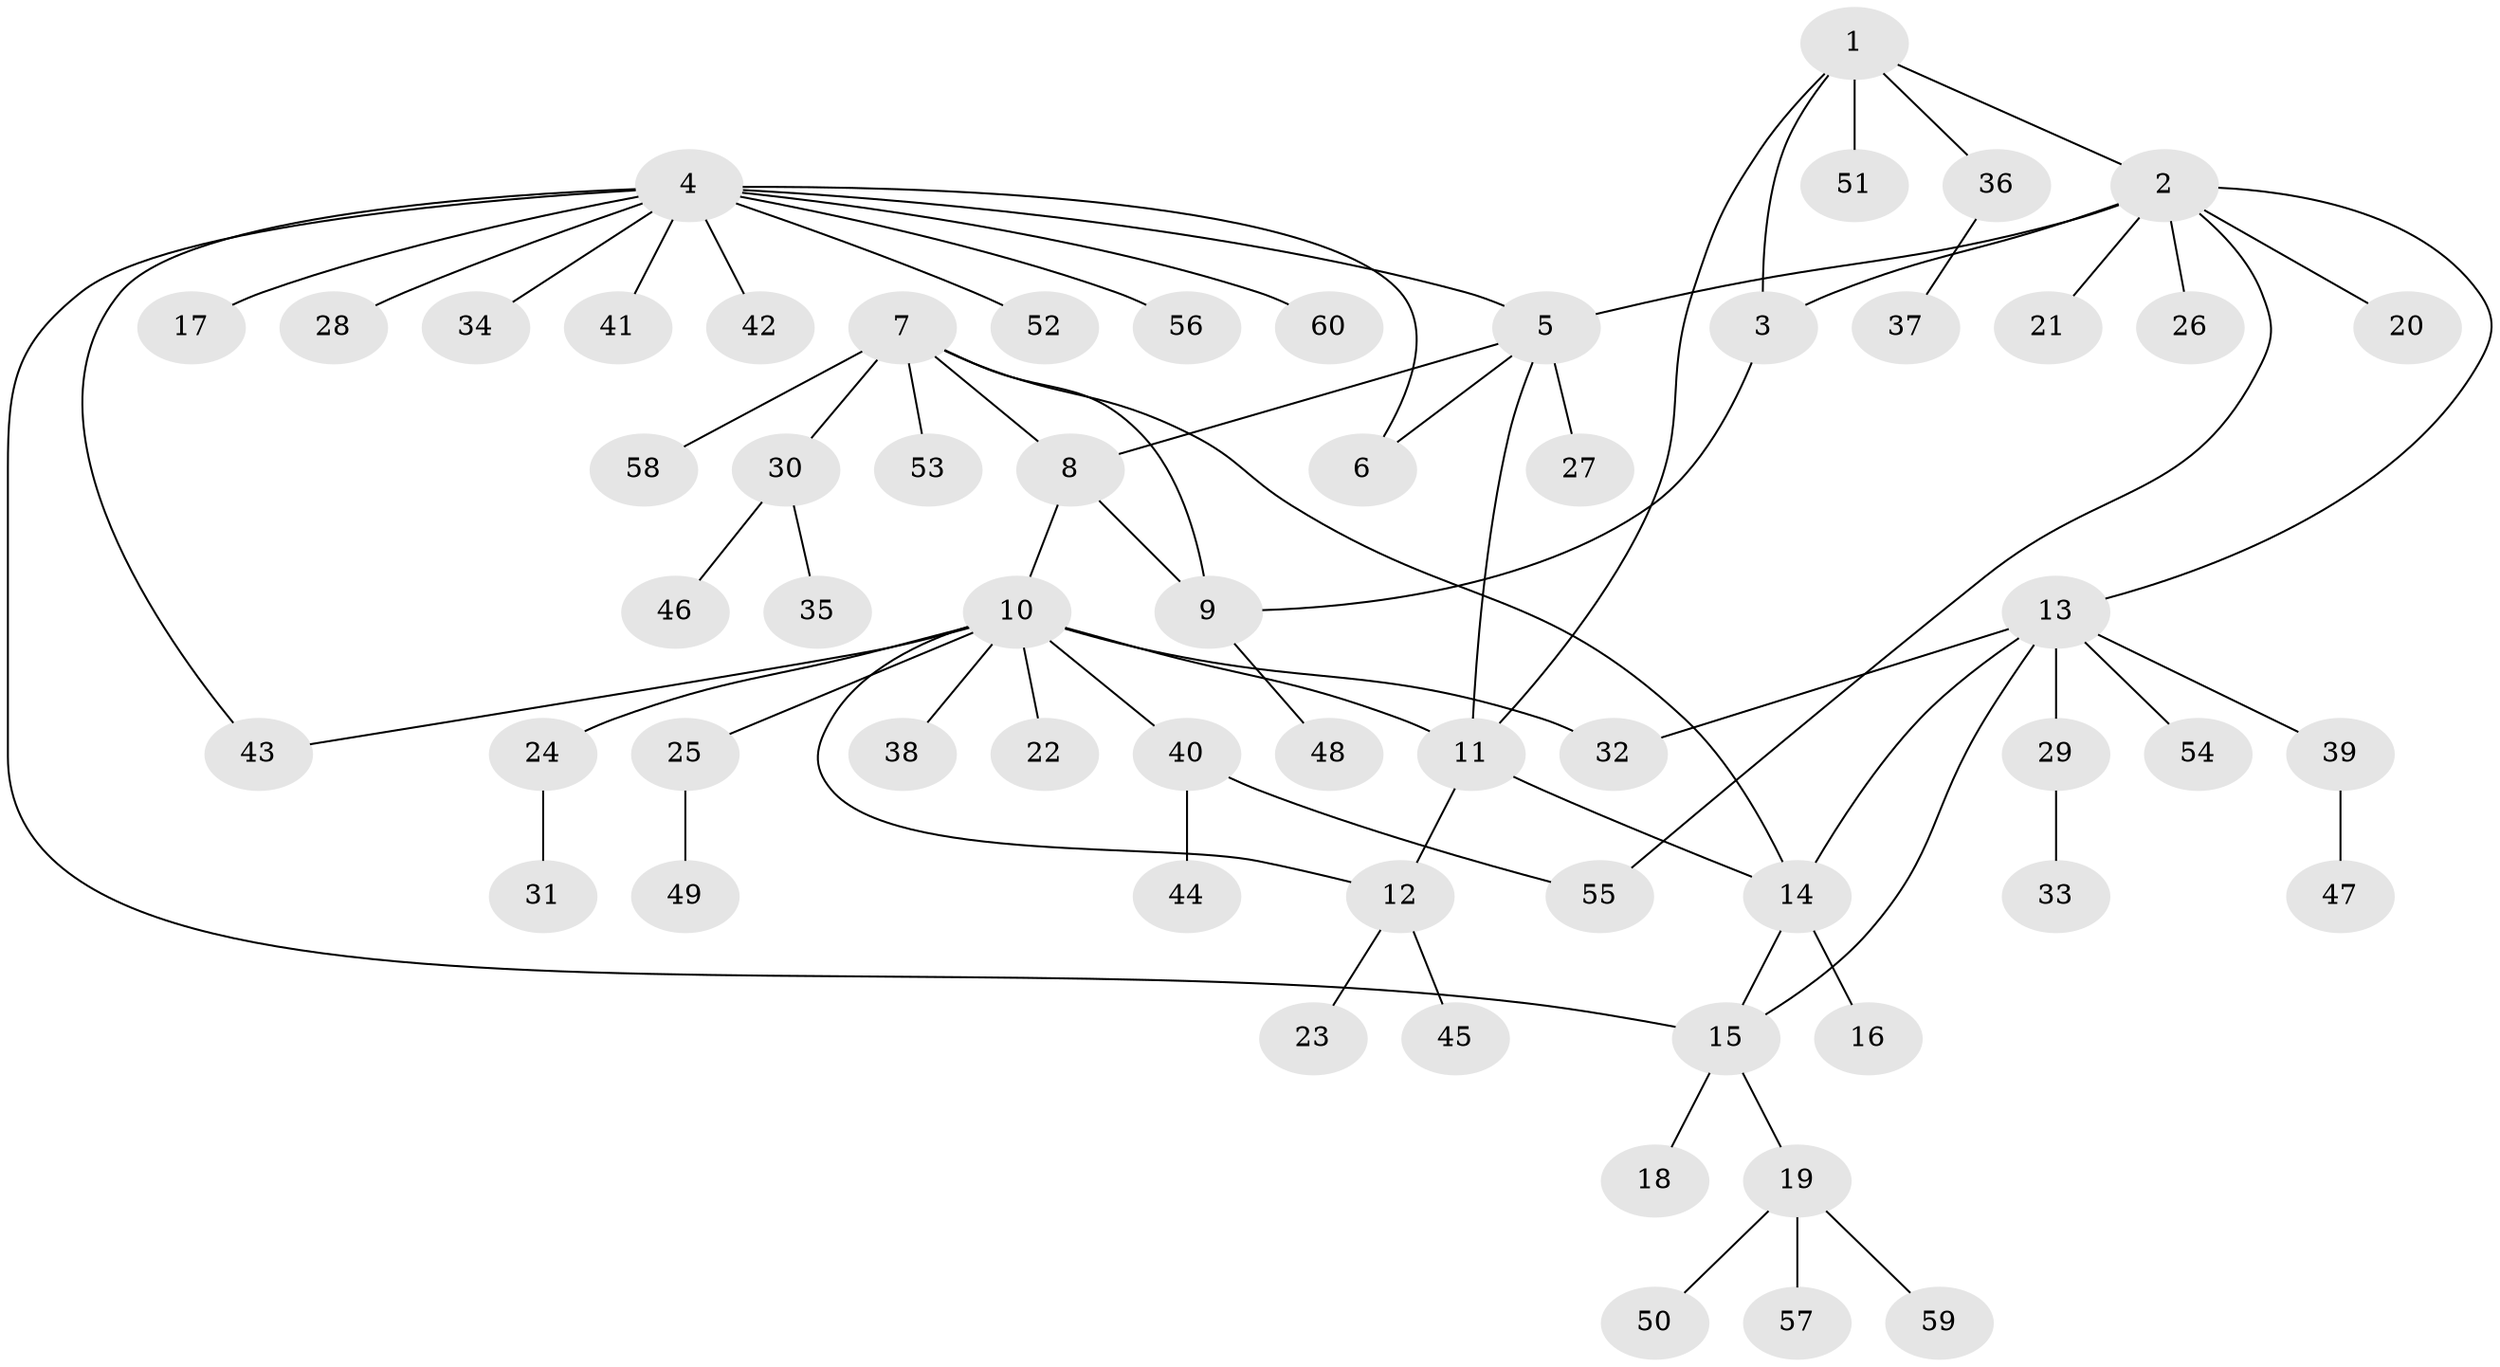 // coarse degree distribution, {10: 0.02127659574468085, 2: 0.1276595744680851, 11: 0.02127659574468085, 4: 0.06382978723404255, 5: 0.02127659574468085, 9: 0.02127659574468085, 6: 0.02127659574468085, 7: 0.0425531914893617, 1: 0.6382978723404256, 3: 0.02127659574468085}
// Generated by graph-tools (version 1.1) at 2025/42/03/06/25 10:42:09]
// undirected, 60 vertices, 73 edges
graph export_dot {
graph [start="1"]
  node [color=gray90,style=filled];
  1;
  2;
  3;
  4;
  5;
  6;
  7;
  8;
  9;
  10;
  11;
  12;
  13;
  14;
  15;
  16;
  17;
  18;
  19;
  20;
  21;
  22;
  23;
  24;
  25;
  26;
  27;
  28;
  29;
  30;
  31;
  32;
  33;
  34;
  35;
  36;
  37;
  38;
  39;
  40;
  41;
  42;
  43;
  44;
  45;
  46;
  47;
  48;
  49;
  50;
  51;
  52;
  53;
  54;
  55;
  56;
  57;
  58;
  59;
  60;
  1 -- 2;
  1 -- 3;
  1 -- 11;
  1 -- 36;
  1 -- 51;
  2 -- 3;
  2 -- 5;
  2 -- 13;
  2 -- 20;
  2 -- 21;
  2 -- 26;
  2 -- 55;
  3 -- 9;
  4 -- 5;
  4 -- 6;
  4 -- 15;
  4 -- 17;
  4 -- 28;
  4 -- 34;
  4 -- 41;
  4 -- 42;
  4 -- 43;
  4 -- 52;
  4 -- 56;
  4 -- 60;
  5 -- 6;
  5 -- 8;
  5 -- 11;
  5 -- 27;
  7 -- 8;
  7 -- 9;
  7 -- 14;
  7 -- 30;
  7 -- 53;
  7 -- 58;
  8 -- 9;
  8 -- 10;
  9 -- 48;
  10 -- 11;
  10 -- 12;
  10 -- 22;
  10 -- 24;
  10 -- 25;
  10 -- 32;
  10 -- 38;
  10 -- 40;
  10 -- 43;
  11 -- 12;
  11 -- 14;
  12 -- 23;
  12 -- 45;
  13 -- 14;
  13 -- 15;
  13 -- 29;
  13 -- 32;
  13 -- 39;
  13 -- 54;
  14 -- 15;
  14 -- 16;
  15 -- 18;
  15 -- 19;
  19 -- 50;
  19 -- 57;
  19 -- 59;
  24 -- 31;
  25 -- 49;
  29 -- 33;
  30 -- 35;
  30 -- 46;
  36 -- 37;
  39 -- 47;
  40 -- 44;
  40 -- 55;
}
